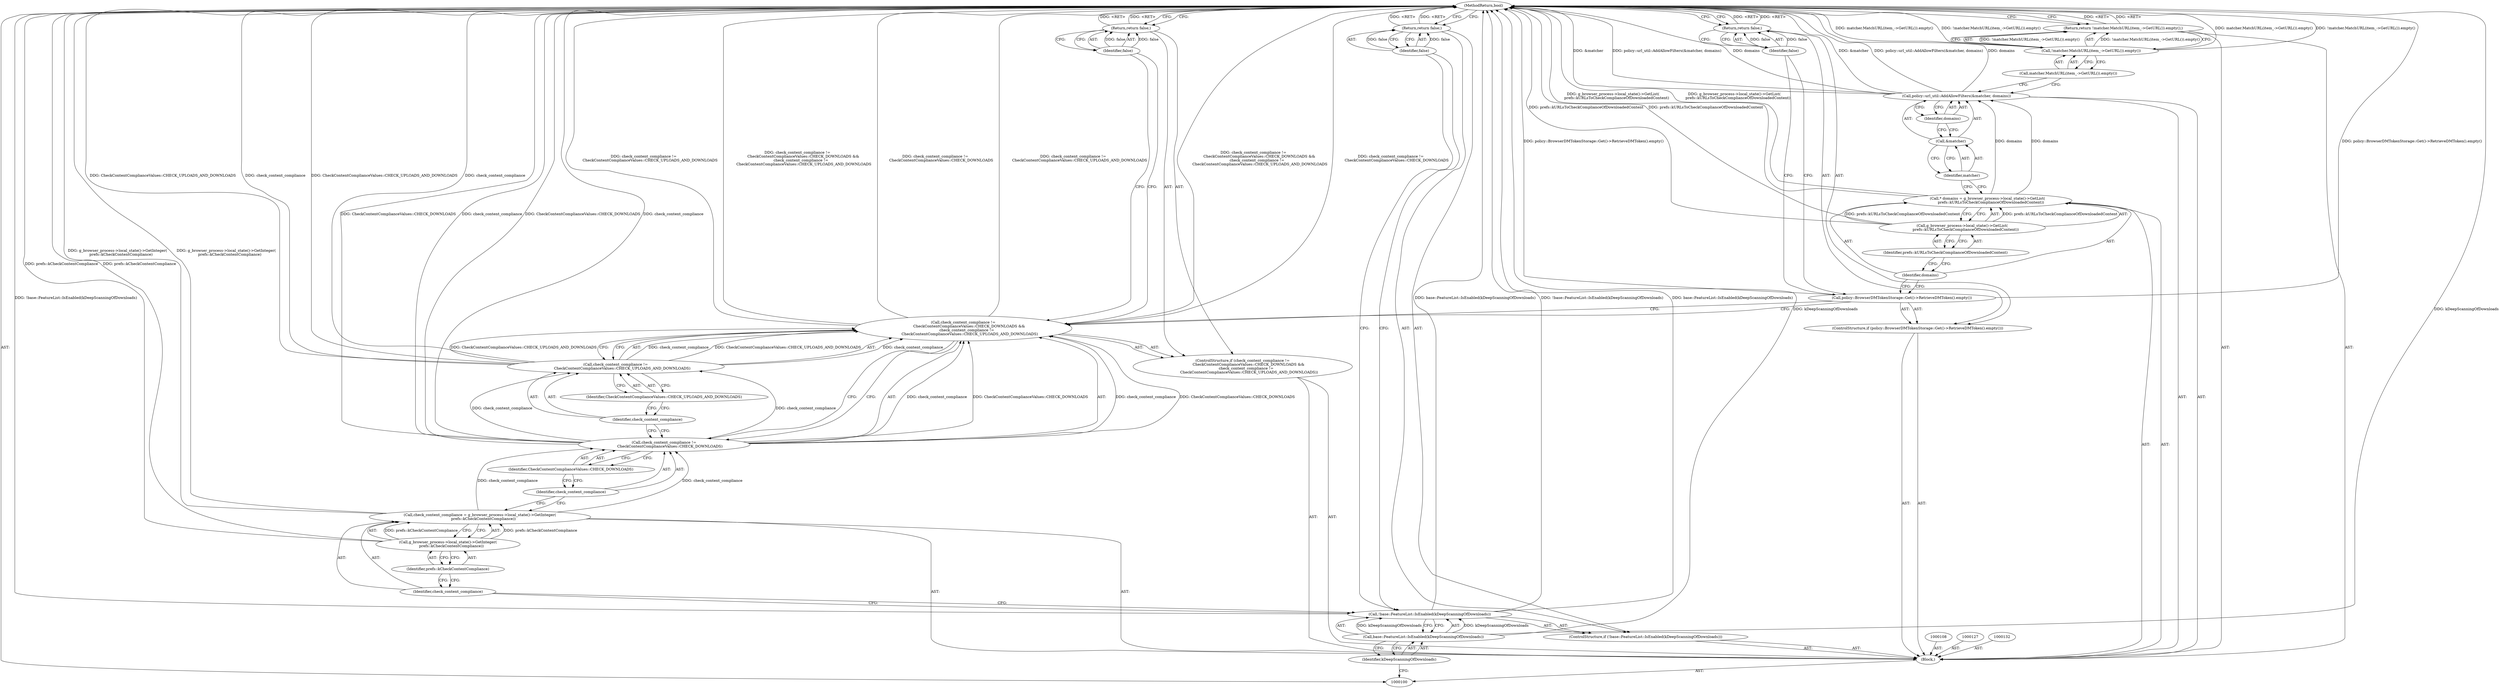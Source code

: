 digraph "1_Chrome_507241119f279c31766bd41c33d6ffb6851e2d7e_2" {
"1000140" [label="(MethodReturn,bool)"];
"1000101" [label="(Block,)"];
"1000120" [label="(Identifier,CheckContentComplianceValues::CHECK_UPLOADS_AND_DOWNLOADS)"];
"1000122" [label="(Identifier,false)"];
"1000121" [label="(Return,return false;)"];
"1000123" [label="(ControlStructure,if (policy::BrowserDMTokenStorage::Get()->RetrieveDMToken().empty()))"];
"1000124" [label="(Call,policy::BrowserDMTokenStorage::Get()->RetrieveDMToken().empty())"];
"1000126" [label="(Identifier,false)"];
"1000125" [label="(Return,return false;)"];
"1000128" [label="(Call,* domains = g_browser_process->local_state()->GetList(\n      prefs::kURLsToCheckComplianceOfDownloadedContent))"];
"1000129" [label="(Identifier,domains)"];
"1000130" [label="(Call,g_browser_process->local_state()->GetList(\n      prefs::kURLsToCheckComplianceOfDownloadedContent))"];
"1000131" [label="(Identifier,prefs::kURLsToCheckComplianceOfDownloadedContent)"];
"1000133" [label="(Call,policy::url_util::AddAllowFilters(&matcher, domains))"];
"1000134" [label="(Call,&matcher)"];
"1000135" [label="(Identifier,matcher)"];
"1000136" [label="(Identifier,domains)"];
"1000102" [label="(ControlStructure,if (!base::FeatureList::IsEnabled(kDeepScanningOfDownloads)))"];
"1000105" [label="(Identifier,kDeepScanningOfDownloads)"];
"1000103" [label="(Call,!base::FeatureList::IsEnabled(kDeepScanningOfDownloads))"];
"1000104" [label="(Call,base::FeatureList::IsEnabled(kDeepScanningOfDownloads))"];
"1000139" [label="(Call,matcher.MatchURL(item_->GetURL()).empty())"];
"1000137" [label="(Return,return !matcher.MatchURL(item_->GetURL()).empty();)"];
"1000138" [label="(Call,!matcher.MatchURL(item_->GetURL()).empty())"];
"1000107" [label="(Identifier,false)"];
"1000106" [label="(Return,return false;)"];
"1000111" [label="(Call,g_browser_process->local_state()->GetInteger(\n      prefs::kCheckContentCompliance))"];
"1000109" [label="(Call,check_content_compliance = g_browser_process->local_state()->GetInteger(\n      prefs::kCheckContentCompliance))"];
"1000110" [label="(Identifier,check_content_compliance)"];
"1000112" [label="(Identifier,prefs::kCheckContentCompliance)"];
"1000113" [label="(ControlStructure,if (check_content_compliance !=\n          CheckContentComplianceValues::CHECK_DOWNLOADS &&\n      check_content_compliance !=\n           CheckContentComplianceValues::CHECK_UPLOADS_AND_DOWNLOADS))"];
"1000114" [label="(Call,check_content_compliance !=\n          CheckContentComplianceValues::CHECK_DOWNLOADS &&\n      check_content_compliance !=\n           CheckContentComplianceValues::CHECK_UPLOADS_AND_DOWNLOADS)"];
"1000115" [label="(Call,check_content_compliance !=\n          CheckContentComplianceValues::CHECK_DOWNLOADS)"];
"1000116" [label="(Identifier,check_content_compliance)"];
"1000117" [label="(Identifier,CheckContentComplianceValues::CHECK_DOWNLOADS)"];
"1000118" [label="(Call,check_content_compliance !=\n           CheckContentComplianceValues::CHECK_UPLOADS_AND_DOWNLOADS)"];
"1000119" [label="(Identifier,check_content_compliance)"];
"1000140" -> "1000100"  [label="AST: "];
"1000140" -> "1000106"  [label="CFG: "];
"1000140" -> "1000121"  [label="CFG: "];
"1000140" -> "1000125"  [label="CFG: "];
"1000140" -> "1000137"  [label="CFG: "];
"1000121" -> "1000140"  [label="DDG: <RET>"];
"1000137" -> "1000140"  [label="DDG: <RET>"];
"1000125" -> "1000140"  [label="DDG: <RET>"];
"1000115" -> "1000140"  [label="DDG: CheckContentComplianceValues::CHECK_DOWNLOADS"];
"1000115" -> "1000140"  [label="DDG: check_content_compliance"];
"1000128" -> "1000140"  [label="DDG: g_browser_process->local_state()->GetList(\n      prefs::kURLsToCheckComplianceOfDownloadedContent)"];
"1000103" -> "1000140"  [label="DDG: base::FeatureList::IsEnabled(kDeepScanningOfDownloads)"];
"1000103" -> "1000140"  [label="DDG: !base::FeatureList::IsEnabled(kDeepScanningOfDownloads)"];
"1000104" -> "1000140"  [label="DDG: kDeepScanningOfDownloads"];
"1000114" -> "1000140"  [label="DDG: check_content_compliance !=\n          CheckContentComplianceValues::CHECK_DOWNLOADS &&\n      check_content_compliance !=\n           CheckContentComplianceValues::CHECK_UPLOADS_AND_DOWNLOADS"];
"1000114" -> "1000140"  [label="DDG: check_content_compliance !=\n          CheckContentComplianceValues::CHECK_DOWNLOADS"];
"1000114" -> "1000140"  [label="DDG: check_content_compliance !=\n           CheckContentComplianceValues::CHECK_UPLOADS_AND_DOWNLOADS"];
"1000138" -> "1000140"  [label="DDG: matcher.MatchURL(item_->GetURL()).empty()"];
"1000138" -> "1000140"  [label="DDG: !matcher.MatchURL(item_->GetURL()).empty()"];
"1000118" -> "1000140"  [label="DDG: CheckContentComplianceValues::CHECK_UPLOADS_AND_DOWNLOADS"];
"1000118" -> "1000140"  [label="DDG: check_content_compliance"];
"1000133" -> "1000140"  [label="DDG: domains"];
"1000133" -> "1000140"  [label="DDG: &matcher"];
"1000133" -> "1000140"  [label="DDG: policy::url_util::AddAllowFilters(&matcher, domains)"];
"1000111" -> "1000140"  [label="DDG: prefs::kCheckContentCompliance"];
"1000109" -> "1000140"  [label="DDG: g_browser_process->local_state()->GetInteger(\n      prefs::kCheckContentCompliance)"];
"1000130" -> "1000140"  [label="DDG: prefs::kURLsToCheckComplianceOfDownloadedContent"];
"1000124" -> "1000140"  [label="DDG: policy::BrowserDMTokenStorage::Get()->RetrieveDMToken().empty()"];
"1000106" -> "1000140"  [label="DDG: <RET>"];
"1000101" -> "1000100"  [label="AST: "];
"1000102" -> "1000101"  [label="AST: "];
"1000108" -> "1000101"  [label="AST: "];
"1000109" -> "1000101"  [label="AST: "];
"1000113" -> "1000101"  [label="AST: "];
"1000123" -> "1000101"  [label="AST: "];
"1000127" -> "1000101"  [label="AST: "];
"1000128" -> "1000101"  [label="AST: "];
"1000132" -> "1000101"  [label="AST: "];
"1000133" -> "1000101"  [label="AST: "];
"1000137" -> "1000101"  [label="AST: "];
"1000120" -> "1000118"  [label="AST: "];
"1000120" -> "1000119"  [label="CFG: "];
"1000118" -> "1000120"  [label="CFG: "];
"1000122" -> "1000121"  [label="AST: "];
"1000122" -> "1000114"  [label="CFG: "];
"1000121" -> "1000122"  [label="CFG: "];
"1000122" -> "1000121"  [label="DDG: false"];
"1000121" -> "1000113"  [label="AST: "];
"1000121" -> "1000122"  [label="CFG: "];
"1000122" -> "1000121"  [label="AST: "];
"1000140" -> "1000121"  [label="CFG: "];
"1000121" -> "1000140"  [label="DDG: <RET>"];
"1000122" -> "1000121"  [label="DDG: false"];
"1000123" -> "1000101"  [label="AST: "];
"1000124" -> "1000123"  [label="AST: "];
"1000125" -> "1000123"  [label="AST: "];
"1000124" -> "1000123"  [label="AST: "];
"1000124" -> "1000114"  [label="CFG: "];
"1000126" -> "1000124"  [label="CFG: "];
"1000129" -> "1000124"  [label="CFG: "];
"1000124" -> "1000140"  [label="DDG: policy::BrowserDMTokenStorage::Get()->RetrieveDMToken().empty()"];
"1000126" -> "1000125"  [label="AST: "];
"1000126" -> "1000124"  [label="CFG: "];
"1000125" -> "1000126"  [label="CFG: "];
"1000126" -> "1000125"  [label="DDG: false"];
"1000125" -> "1000123"  [label="AST: "];
"1000125" -> "1000126"  [label="CFG: "];
"1000126" -> "1000125"  [label="AST: "];
"1000140" -> "1000125"  [label="CFG: "];
"1000125" -> "1000140"  [label="DDG: <RET>"];
"1000126" -> "1000125"  [label="DDG: false"];
"1000128" -> "1000101"  [label="AST: "];
"1000128" -> "1000130"  [label="CFG: "];
"1000129" -> "1000128"  [label="AST: "];
"1000130" -> "1000128"  [label="AST: "];
"1000135" -> "1000128"  [label="CFG: "];
"1000128" -> "1000140"  [label="DDG: g_browser_process->local_state()->GetList(\n      prefs::kURLsToCheckComplianceOfDownloadedContent)"];
"1000130" -> "1000128"  [label="DDG: prefs::kURLsToCheckComplianceOfDownloadedContent"];
"1000128" -> "1000133"  [label="DDG: domains"];
"1000129" -> "1000128"  [label="AST: "];
"1000129" -> "1000124"  [label="CFG: "];
"1000131" -> "1000129"  [label="CFG: "];
"1000130" -> "1000128"  [label="AST: "];
"1000130" -> "1000131"  [label="CFG: "];
"1000131" -> "1000130"  [label="AST: "];
"1000128" -> "1000130"  [label="CFG: "];
"1000130" -> "1000140"  [label="DDG: prefs::kURLsToCheckComplianceOfDownloadedContent"];
"1000130" -> "1000128"  [label="DDG: prefs::kURLsToCheckComplianceOfDownloadedContent"];
"1000131" -> "1000130"  [label="AST: "];
"1000131" -> "1000129"  [label="CFG: "];
"1000130" -> "1000131"  [label="CFG: "];
"1000133" -> "1000101"  [label="AST: "];
"1000133" -> "1000136"  [label="CFG: "];
"1000134" -> "1000133"  [label="AST: "];
"1000136" -> "1000133"  [label="AST: "];
"1000139" -> "1000133"  [label="CFG: "];
"1000133" -> "1000140"  [label="DDG: domains"];
"1000133" -> "1000140"  [label="DDG: &matcher"];
"1000133" -> "1000140"  [label="DDG: policy::url_util::AddAllowFilters(&matcher, domains)"];
"1000128" -> "1000133"  [label="DDG: domains"];
"1000134" -> "1000133"  [label="AST: "];
"1000134" -> "1000135"  [label="CFG: "];
"1000135" -> "1000134"  [label="AST: "];
"1000136" -> "1000134"  [label="CFG: "];
"1000135" -> "1000134"  [label="AST: "];
"1000135" -> "1000128"  [label="CFG: "];
"1000134" -> "1000135"  [label="CFG: "];
"1000136" -> "1000133"  [label="AST: "];
"1000136" -> "1000134"  [label="CFG: "];
"1000133" -> "1000136"  [label="CFG: "];
"1000102" -> "1000101"  [label="AST: "];
"1000103" -> "1000102"  [label="AST: "];
"1000106" -> "1000102"  [label="AST: "];
"1000105" -> "1000104"  [label="AST: "];
"1000105" -> "1000100"  [label="CFG: "];
"1000104" -> "1000105"  [label="CFG: "];
"1000103" -> "1000102"  [label="AST: "];
"1000103" -> "1000104"  [label="CFG: "];
"1000104" -> "1000103"  [label="AST: "];
"1000107" -> "1000103"  [label="CFG: "];
"1000110" -> "1000103"  [label="CFG: "];
"1000103" -> "1000140"  [label="DDG: base::FeatureList::IsEnabled(kDeepScanningOfDownloads)"];
"1000103" -> "1000140"  [label="DDG: !base::FeatureList::IsEnabled(kDeepScanningOfDownloads)"];
"1000104" -> "1000103"  [label="DDG: kDeepScanningOfDownloads"];
"1000104" -> "1000103"  [label="AST: "];
"1000104" -> "1000105"  [label="CFG: "];
"1000105" -> "1000104"  [label="AST: "];
"1000103" -> "1000104"  [label="CFG: "];
"1000104" -> "1000140"  [label="DDG: kDeepScanningOfDownloads"];
"1000104" -> "1000103"  [label="DDG: kDeepScanningOfDownloads"];
"1000139" -> "1000138"  [label="AST: "];
"1000139" -> "1000133"  [label="CFG: "];
"1000138" -> "1000139"  [label="CFG: "];
"1000137" -> "1000101"  [label="AST: "];
"1000137" -> "1000138"  [label="CFG: "];
"1000138" -> "1000137"  [label="AST: "];
"1000140" -> "1000137"  [label="CFG: "];
"1000137" -> "1000140"  [label="DDG: <RET>"];
"1000138" -> "1000137"  [label="DDG: !matcher.MatchURL(item_->GetURL()).empty()"];
"1000138" -> "1000137"  [label="AST: "];
"1000138" -> "1000139"  [label="CFG: "];
"1000139" -> "1000138"  [label="AST: "];
"1000137" -> "1000138"  [label="CFG: "];
"1000138" -> "1000140"  [label="DDG: matcher.MatchURL(item_->GetURL()).empty()"];
"1000138" -> "1000140"  [label="DDG: !matcher.MatchURL(item_->GetURL()).empty()"];
"1000138" -> "1000137"  [label="DDG: !matcher.MatchURL(item_->GetURL()).empty()"];
"1000107" -> "1000106"  [label="AST: "];
"1000107" -> "1000103"  [label="CFG: "];
"1000106" -> "1000107"  [label="CFG: "];
"1000107" -> "1000106"  [label="DDG: false"];
"1000106" -> "1000102"  [label="AST: "];
"1000106" -> "1000107"  [label="CFG: "];
"1000107" -> "1000106"  [label="AST: "];
"1000140" -> "1000106"  [label="CFG: "];
"1000106" -> "1000140"  [label="DDG: <RET>"];
"1000107" -> "1000106"  [label="DDG: false"];
"1000111" -> "1000109"  [label="AST: "];
"1000111" -> "1000112"  [label="CFG: "];
"1000112" -> "1000111"  [label="AST: "];
"1000109" -> "1000111"  [label="CFG: "];
"1000111" -> "1000140"  [label="DDG: prefs::kCheckContentCompliance"];
"1000111" -> "1000109"  [label="DDG: prefs::kCheckContentCompliance"];
"1000109" -> "1000101"  [label="AST: "];
"1000109" -> "1000111"  [label="CFG: "];
"1000110" -> "1000109"  [label="AST: "];
"1000111" -> "1000109"  [label="AST: "];
"1000116" -> "1000109"  [label="CFG: "];
"1000109" -> "1000140"  [label="DDG: g_browser_process->local_state()->GetInteger(\n      prefs::kCheckContentCompliance)"];
"1000111" -> "1000109"  [label="DDG: prefs::kCheckContentCompliance"];
"1000109" -> "1000115"  [label="DDG: check_content_compliance"];
"1000110" -> "1000109"  [label="AST: "];
"1000110" -> "1000103"  [label="CFG: "];
"1000112" -> "1000110"  [label="CFG: "];
"1000112" -> "1000111"  [label="AST: "];
"1000112" -> "1000110"  [label="CFG: "];
"1000111" -> "1000112"  [label="CFG: "];
"1000113" -> "1000101"  [label="AST: "];
"1000114" -> "1000113"  [label="AST: "];
"1000121" -> "1000113"  [label="AST: "];
"1000114" -> "1000113"  [label="AST: "];
"1000114" -> "1000115"  [label="CFG: "];
"1000114" -> "1000118"  [label="CFG: "];
"1000115" -> "1000114"  [label="AST: "];
"1000118" -> "1000114"  [label="AST: "];
"1000122" -> "1000114"  [label="CFG: "];
"1000124" -> "1000114"  [label="CFG: "];
"1000114" -> "1000140"  [label="DDG: check_content_compliance !=\n          CheckContentComplianceValues::CHECK_DOWNLOADS &&\n      check_content_compliance !=\n           CheckContentComplianceValues::CHECK_UPLOADS_AND_DOWNLOADS"];
"1000114" -> "1000140"  [label="DDG: check_content_compliance !=\n          CheckContentComplianceValues::CHECK_DOWNLOADS"];
"1000114" -> "1000140"  [label="DDG: check_content_compliance !=\n           CheckContentComplianceValues::CHECK_UPLOADS_AND_DOWNLOADS"];
"1000115" -> "1000114"  [label="DDG: check_content_compliance"];
"1000115" -> "1000114"  [label="DDG: CheckContentComplianceValues::CHECK_DOWNLOADS"];
"1000118" -> "1000114"  [label="DDG: check_content_compliance"];
"1000118" -> "1000114"  [label="DDG: CheckContentComplianceValues::CHECK_UPLOADS_AND_DOWNLOADS"];
"1000115" -> "1000114"  [label="AST: "];
"1000115" -> "1000117"  [label="CFG: "];
"1000116" -> "1000115"  [label="AST: "];
"1000117" -> "1000115"  [label="AST: "];
"1000119" -> "1000115"  [label="CFG: "];
"1000114" -> "1000115"  [label="CFG: "];
"1000115" -> "1000140"  [label="DDG: CheckContentComplianceValues::CHECK_DOWNLOADS"];
"1000115" -> "1000140"  [label="DDG: check_content_compliance"];
"1000115" -> "1000114"  [label="DDG: check_content_compliance"];
"1000115" -> "1000114"  [label="DDG: CheckContentComplianceValues::CHECK_DOWNLOADS"];
"1000109" -> "1000115"  [label="DDG: check_content_compliance"];
"1000115" -> "1000118"  [label="DDG: check_content_compliance"];
"1000116" -> "1000115"  [label="AST: "];
"1000116" -> "1000109"  [label="CFG: "];
"1000117" -> "1000116"  [label="CFG: "];
"1000117" -> "1000115"  [label="AST: "];
"1000117" -> "1000116"  [label="CFG: "];
"1000115" -> "1000117"  [label="CFG: "];
"1000118" -> "1000114"  [label="AST: "];
"1000118" -> "1000120"  [label="CFG: "];
"1000119" -> "1000118"  [label="AST: "];
"1000120" -> "1000118"  [label="AST: "];
"1000114" -> "1000118"  [label="CFG: "];
"1000118" -> "1000140"  [label="DDG: CheckContentComplianceValues::CHECK_UPLOADS_AND_DOWNLOADS"];
"1000118" -> "1000140"  [label="DDG: check_content_compliance"];
"1000118" -> "1000114"  [label="DDG: check_content_compliance"];
"1000118" -> "1000114"  [label="DDG: CheckContentComplianceValues::CHECK_UPLOADS_AND_DOWNLOADS"];
"1000115" -> "1000118"  [label="DDG: check_content_compliance"];
"1000119" -> "1000118"  [label="AST: "];
"1000119" -> "1000115"  [label="CFG: "];
"1000120" -> "1000119"  [label="CFG: "];
}
